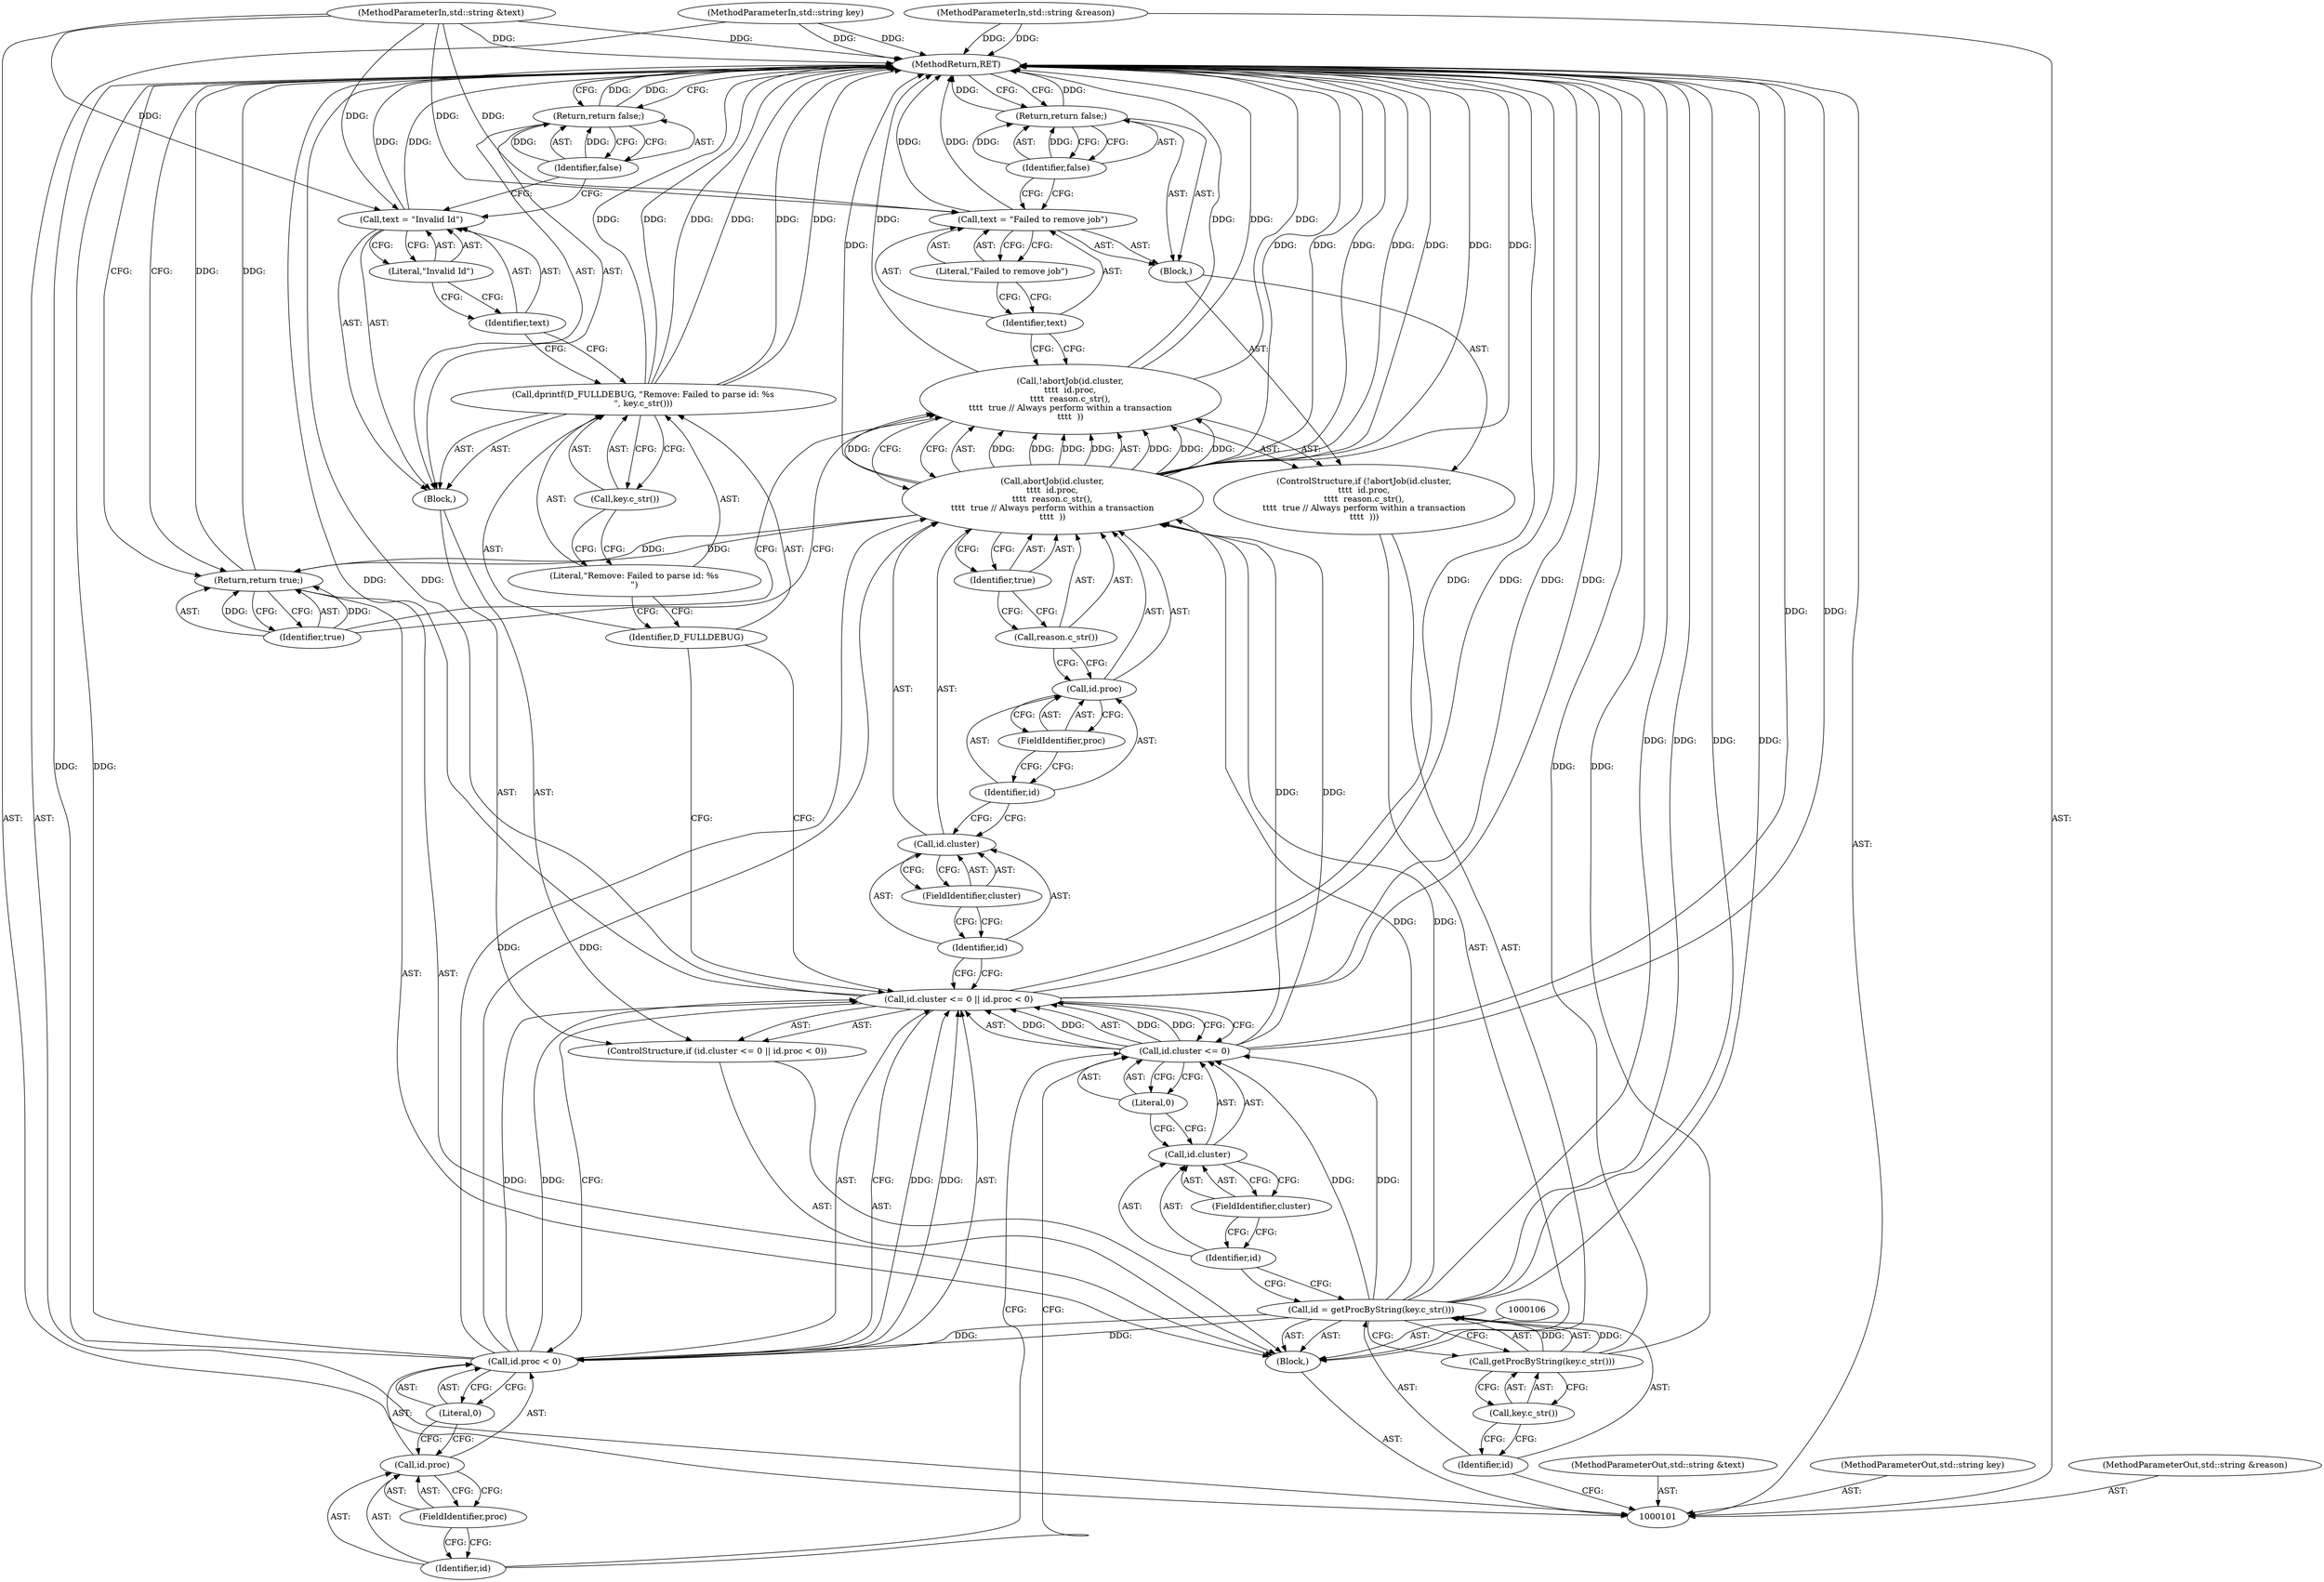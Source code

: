 digraph "0_htcondor_8f9b304c4f6c0a98dafa61b2c0e4beb3b70e4c84_3" {
"1000152" [label="(MethodReturn,RET)"];
"1000102" [label="(MethodParameterIn,std::string key)"];
"1000213" [label="(MethodParameterOut,std::string key)"];
"1000103" [label="(MethodParameterIn,std::string &reason)"];
"1000214" [label="(MethodParameterOut,std::string &reason)"];
"1000104" [label="(MethodParameterIn,std::string &text)"];
"1000215" [label="(MethodParameterOut,std::string &text)"];
"1000133" [label="(ControlStructure,if (!abortJob(id.cluster,\n\t\t\t\t  id.proc,\n\t\t\t\t  reason.c_str(),\n\t\t\t\t  true // Always perform within a transaction\n\t\t\t\t  )))"];
"1000136" [label="(Call,id.cluster)"];
"1000137" [label="(Identifier,id)"];
"1000138" [label="(FieldIdentifier,cluster)"];
"1000134" [label="(Call,!abortJob(id.cluster,\n\t\t\t\t  id.proc,\n\t\t\t\t  reason.c_str(),\n\t\t\t\t  true // Always perform within a transaction\n\t\t\t\t  ))"];
"1000135" [label="(Call,abortJob(id.cluster,\n\t\t\t\t  id.proc,\n\t\t\t\t  reason.c_str(),\n\t\t\t\t  true // Always perform within a transaction\n\t\t\t\t  ))"];
"1000139" [label="(Call,id.proc)"];
"1000140" [label="(Identifier,id)"];
"1000141" [label="(FieldIdentifier,proc)"];
"1000142" [label="(Call,reason.c_str())"];
"1000143" [label="(Identifier,true)"];
"1000144" [label="(Block,)"];
"1000145" [label="(Call,text = \"Failed to remove job\")"];
"1000146" [label="(Identifier,text)"];
"1000147" [label="(Literal,\"Failed to remove job\")"];
"1000148" [label="(Return,return false;)"];
"1000149" [label="(Identifier,false)"];
"1000150" [label="(Return,return true;)"];
"1000151" [label="(Identifier,true)"];
"1000105" [label="(Block,)"];
"1000107" [label="(Call,id = getProcByString(key.c_str()))"];
"1000108" [label="(Identifier,id)"];
"1000109" [label="(Call,getProcByString(key.c_str()))"];
"1000110" [label="(Call,key.c_str())"];
"1000112" [label="(Call,id.cluster <= 0 || id.proc < 0)"];
"1000113" [label="(Call,id.cluster <= 0)"];
"1000114" [label="(Call,id.cluster)"];
"1000115" [label="(Identifier,id)"];
"1000116" [label="(FieldIdentifier,cluster)"];
"1000117" [label="(Literal,0)"];
"1000118" [label="(Call,id.proc < 0)"];
"1000119" [label="(Call,id.proc)"];
"1000120" [label="(Identifier,id)"];
"1000121" [label="(FieldIdentifier,proc)"];
"1000122" [label="(Literal,0)"];
"1000123" [label="(Block,)"];
"1000111" [label="(ControlStructure,if (id.cluster <= 0 || id.proc < 0))"];
"1000124" [label="(Call,dprintf(D_FULLDEBUG, \"Remove: Failed to parse id: %s\n\", key.c_str()))"];
"1000125" [label="(Identifier,D_FULLDEBUG)"];
"1000126" [label="(Literal,\"Remove: Failed to parse id: %s\n\")"];
"1000127" [label="(Call,key.c_str())"];
"1000128" [label="(Call,text = \"Invalid Id\")"];
"1000129" [label="(Identifier,text)"];
"1000130" [label="(Literal,\"Invalid Id\")"];
"1000131" [label="(Return,return false;)"];
"1000132" [label="(Identifier,false)"];
"1000152" -> "1000101"  [label="AST: "];
"1000152" -> "1000131"  [label="CFG: "];
"1000152" -> "1000148"  [label="CFG: "];
"1000152" -> "1000150"  [label="CFG: "];
"1000135" -> "1000152"  [label="DDG: "];
"1000135" -> "1000152"  [label="DDG: "];
"1000135" -> "1000152"  [label="DDG: "];
"1000135" -> "1000152"  [label="DDG: "];
"1000124" -> "1000152"  [label="DDG: "];
"1000124" -> "1000152"  [label="DDG: "];
"1000124" -> "1000152"  [label="DDG: "];
"1000107" -> "1000152"  [label="DDG: "];
"1000107" -> "1000152"  [label="DDG: "];
"1000104" -> "1000152"  [label="DDG: "];
"1000113" -> "1000152"  [label="DDG: "];
"1000112" -> "1000152"  [label="DDG: "];
"1000112" -> "1000152"  [label="DDG: "];
"1000112" -> "1000152"  [label="DDG: "];
"1000118" -> "1000152"  [label="DDG: "];
"1000145" -> "1000152"  [label="DDG: "];
"1000128" -> "1000152"  [label="DDG: "];
"1000103" -> "1000152"  [label="DDG: "];
"1000134" -> "1000152"  [label="DDG: "];
"1000134" -> "1000152"  [label="DDG: "];
"1000102" -> "1000152"  [label="DDG: "];
"1000109" -> "1000152"  [label="DDG: "];
"1000148" -> "1000152"  [label="DDG: "];
"1000131" -> "1000152"  [label="DDG: "];
"1000150" -> "1000152"  [label="DDG: "];
"1000102" -> "1000101"  [label="AST: "];
"1000102" -> "1000152"  [label="DDG: "];
"1000213" -> "1000101"  [label="AST: "];
"1000103" -> "1000101"  [label="AST: "];
"1000103" -> "1000152"  [label="DDG: "];
"1000214" -> "1000101"  [label="AST: "];
"1000104" -> "1000101"  [label="AST: "];
"1000104" -> "1000152"  [label="DDG: "];
"1000104" -> "1000128"  [label="DDG: "];
"1000104" -> "1000145"  [label="DDG: "];
"1000215" -> "1000101"  [label="AST: "];
"1000133" -> "1000105"  [label="AST: "];
"1000134" -> "1000133"  [label="AST: "];
"1000144" -> "1000133"  [label="AST: "];
"1000136" -> "1000135"  [label="AST: "];
"1000136" -> "1000138"  [label="CFG: "];
"1000137" -> "1000136"  [label="AST: "];
"1000138" -> "1000136"  [label="AST: "];
"1000140" -> "1000136"  [label="CFG: "];
"1000137" -> "1000136"  [label="AST: "];
"1000137" -> "1000112"  [label="CFG: "];
"1000138" -> "1000137"  [label="CFG: "];
"1000138" -> "1000136"  [label="AST: "];
"1000138" -> "1000137"  [label="CFG: "];
"1000136" -> "1000138"  [label="CFG: "];
"1000134" -> "1000133"  [label="AST: "];
"1000134" -> "1000135"  [label="CFG: "];
"1000135" -> "1000134"  [label="AST: "];
"1000146" -> "1000134"  [label="CFG: "];
"1000151" -> "1000134"  [label="CFG: "];
"1000134" -> "1000152"  [label="DDG: "];
"1000134" -> "1000152"  [label="DDG: "];
"1000135" -> "1000134"  [label="DDG: "];
"1000135" -> "1000134"  [label="DDG: "];
"1000135" -> "1000134"  [label="DDG: "];
"1000135" -> "1000134"  [label="DDG: "];
"1000135" -> "1000134"  [label="AST: "];
"1000135" -> "1000143"  [label="CFG: "];
"1000136" -> "1000135"  [label="AST: "];
"1000139" -> "1000135"  [label="AST: "];
"1000142" -> "1000135"  [label="AST: "];
"1000143" -> "1000135"  [label="AST: "];
"1000134" -> "1000135"  [label="CFG: "];
"1000135" -> "1000152"  [label="DDG: "];
"1000135" -> "1000152"  [label="DDG: "];
"1000135" -> "1000152"  [label="DDG: "];
"1000135" -> "1000152"  [label="DDG: "];
"1000135" -> "1000134"  [label="DDG: "];
"1000135" -> "1000134"  [label="DDG: "];
"1000135" -> "1000134"  [label="DDG: "];
"1000135" -> "1000134"  [label="DDG: "];
"1000107" -> "1000135"  [label="DDG: "];
"1000113" -> "1000135"  [label="DDG: "];
"1000118" -> "1000135"  [label="DDG: "];
"1000135" -> "1000150"  [label="DDG: "];
"1000139" -> "1000135"  [label="AST: "];
"1000139" -> "1000141"  [label="CFG: "];
"1000140" -> "1000139"  [label="AST: "];
"1000141" -> "1000139"  [label="AST: "];
"1000142" -> "1000139"  [label="CFG: "];
"1000140" -> "1000139"  [label="AST: "];
"1000140" -> "1000136"  [label="CFG: "];
"1000141" -> "1000140"  [label="CFG: "];
"1000141" -> "1000139"  [label="AST: "];
"1000141" -> "1000140"  [label="CFG: "];
"1000139" -> "1000141"  [label="CFG: "];
"1000142" -> "1000135"  [label="AST: "];
"1000142" -> "1000139"  [label="CFG: "];
"1000143" -> "1000142"  [label="CFG: "];
"1000143" -> "1000135"  [label="AST: "];
"1000143" -> "1000142"  [label="CFG: "];
"1000135" -> "1000143"  [label="CFG: "];
"1000144" -> "1000133"  [label="AST: "];
"1000145" -> "1000144"  [label="AST: "];
"1000148" -> "1000144"  [label="AST: "];
"1000145" -> "1000144"  [label="AST: "];
"1000145" -> "1000147"  [label="CFG: "];
"1000146" -> "1000145"  [label="AST: "];
"1000147" -> "1000145"  [label="AST: "];
"1000149" -> "1000145"  [label="CFG: "];
"1000145" -> "1000152"  [label="DDG: "];
"1000104" -> "1000145"  [label="DDG: "];
"1000146" -> "1000145"  [label="AST: "];
"1000146" -> "1000134"  [label="CFG: "];
"1000147" -> "1000146"  [label="CFG: "];
"1000147" -> "1000145"  [label="AST: "];
"1000147" -> "1000146"  [label="CFG: "];
"1000145" -> "1000147"  [label="CFG: "];
"1000148" -> "1000144"  [label="AST: "];
"1000148" -> "1000149"  [label="CFG: "];
"1000149" -> "1000148"  [label="AST: "];
"1000152" -> "1000148"  [label="CFG: "];
"1000148" -> "1000152"  [label="DDG: "];
"1000149" -> "1000148"  [label="DDG: "];
"1000149" -> "1000148"  [label="AST: "];
"1000149" -> "1000145"  [label="CFG: "];
"1000148" -> "1000149"  [label="CFG: "];
"1000149" -> "1000148"  [label="DDG: "];
"1000150" -> "1000105"  [label="AST: "];
"1000150" -> "1000151"  [label="CFG: "];
"1000151" -> "1000150"  [label="AST: "];
"1000152" -> "1000150"  [label="CFG: "];
"1000150" -> "1000152"  [label="DDG: "];
"1000151" -> "1000150"  [label="DDG: "];
"1000135" -> "1000150"  [label="DDG: "];
"1000151" -> "1000150"  [label="AST: "];
"1000151" -> "1000134"  [label="CFG: "];
"1000150" -> "1000151"  [label="CFG: "];
"1000151" -> "1000150"  [label="DDG: "];
"1000105" -> "1000101"  [label="AST: "];
"1000106" -> "1000105"  [label="AST: "];
"1000107" -> "1000105"  [label="AST: "];
"1000111" -> "1000105"  [label="AST: "];
"1000133" -> "1000105"  [label="AST: "];
"1000150" -> "1000105"  [label="AST: "];
"1000107" -> "1000105"  [label="AST: "];
"1000107" -> "1000109"  [label="CFG: "];
"1000108" -> "1000107"  [label="AST: "];
"1000109" -> "1000107"  [label="AST: "];
"1000115" -> "1000107"  [label="CFG: "];
"1000107" -> "1000152"  [label="DDG: "];
"1000107" -> "1000152"  [label="DDG: "];
"1000109" -> "1000107"  [label="DDG: "];
"1000107" -> "1000113"  [label="DDG: "];
"1000107" -> "1000118"  [label="DDG: "];
"1000107" -> "1000135"  [label="DDG: "];
"1000108" -> "1000107"  [label="AST: "];
"1000108" -> "1000101"  [label="CFG: "];
"1000110" -> "1000108"  [label="CFG: "];
"1000109" -> "1000107"  [label="AST: "];
"1000109" -> "1000110"  [label="CFG: "];
"1000110" -> "1000109"  [label="AST: "];
"1000107" -> "1000109"  [label="CFG: "];
"1000109" -> "1000152"  [label="DDG: "];
"1000109" -> "1000107"  [label="DDG: "];
"1000110" -> "1000109"  [label="AST: "];
"1000110" -> "1000108"  [label="CFG: "];
"1000109" -> "1000110"  [label="CFG: "];
"1000112" -> "1000111"  [label="AST: "];
"1000112" -> "1000113"  [label="CFG: "];
"1000112" -> "1000118"  [label="CFG: "];
"1000113" -> "1000112"  [label="AST: "];
"1000118" -> "1000112"  [label="AST: "];
"1000125" -> "1000112"  [label="CFG: "];
"1000137" -> "1000112"  [label="CFG: "];
"1000112" -> "1000152"  [label="DDG: "];
"1000112" -> "1000152"  [label="DDG: "];
"1000112" -> "1000152"  [label="DDG: "];
"1000113" -> "1000112"  [label="DDG: "];
"1000113" -> "1000112"  [label="DDG: "];
"1000118" -> "1000112"  [label="DDG: "];
"1000118" -> "1000112"  [label="DDG: "];
"1000113" -> "1000112"  [label="AST: "];
"1000113" -> "1000117"  [label="CFG: "];
"1000114" -> "1000113"  [label="AST: "];
"1000117" -> "1000113"  [label="AST: "];
"1000120" -> "1000113"  [label="CFG: "];
"1000112" -> "1000113"  [label="CFG: "];
"1000113" -> "1000152"  [label="DDG: "];
"1000113" -> "1000112"  [label="DDG: "];
"1000113" -> "1000112"  [label="DDG: "];
"1000107" -> "1000113"  [label="DDG: "];
"1000113" -> "1000135"  [label="DDG: "];
"1000114" -> "1000113"  [label="AST: "];
"1000114" -> "1000116"  [label="CFG: "];
"1000115" -> "1000114"  [label="AST: "];
"1000116" -> "1000114"  [label="AST: "];
"1000117" -> "1000114"  [label="CFG: "];
"1000115" -> "1000114"  [label="AST: "];
"1000115" -> "1000107"  [label="CFG: "];
"1000116" -> "1000115"  [label="CFG: "];
"1000116" -> "1000114"  [label="AST: "];
"1000116" -> "1000115"  [label="CFG: "];
"1000114" -> "1000116"  [label="CFG: "];
"1000117" -> "1000113"  [label="AST: "];
"1000117" -> "1000114"  [label="CFG: "];
"1000113" -> "1000117"  [label="CFG: "];
"1000118" -> "1000112"  [label="AST: "];
"1000118" -> "1000122"  [label="CFG: "];
"1000119" -> "1000118"  [label="AST: "];
"1000122" -> "1000118"  [label="AST: "];
"1000112" -> "1000118"  [label="CFG: "];
"1000118" -> "1000152"  [label="DDG: "];
"1000118" -> "1000112"  [label="DDG: "];
"1000118" -> "1000112"  [label="DDG: "];
"1000107" -> "1000118"  [label="DDG: "];
"1000118" -> "1000135"  [label="DDG: "];
"1000119" -> "1000118"  [label="AST: "];
"1000119" -> "1000121"  [label="CFG: "];
"1000120" -> "1000119"  [label="AST: "];
"1000121" -> "1000119"  [label="AST: "];
"1000122" -> "1000119"  [label="CFG: "];
"1000120" -> "1000119"  [label="AST: "];
"1000120" -> "1000113"  [label="CFG: "];
"1000121" -> "1000120"  [label="CFG: "];
"1000121" -> "1000119"  [label="AST: "];
"1000121" -> "1000120"  [label="CFG: "];
"1000119" -> "1000121"  [label="CFG: "];
"1000122" -> "1000118"  [label="AST: "];
"1000122" -> "1000119"  [label="CFG: "];
"1000118" -> "1000122"  [label="CFG: "];
"1000123" -> "1000111"  [label="AST: "];
"1000124" -> "1000123"  [label="AST: "];
"1000128" -> "1000123"  [label="AST: "];
"1000131" -> "1000123"  [label="AST: "];
"1000111" -> "1000105"  [label="AST: "];
"1000112" -> "1000111"  [label="AST: "];
"1000123" -> "1000111"  [label="AST: "];
"1000124" -> "1000123"  [label="AST: "];
"1000124" -> "1000127"  [label="CFG: "];
"1000125" -> "1000124"  [label="AST: "];
"1000126" -> "1000124"  [label="AST: "];
"1000127" -> "1000124"  [label="AST: "];
"1000129" -> "1000124"  [label="CFG: "];
"1000124" -> "1000152"  [label="DDG: "];
"1000124" -> "1000152"  [label="DDG: "];
"1000124" -> "1000152"  [label="DDG: "];
"1000125" -> "1000124"  [label="AST: "];
"1000125" -> "1000112"  [label="CFG: "];
"1000126" -> "1000125"  [label="CFG: "];
"1000126" -> "1000124"  [label="AST: "];
"1000126" -> "1000125"  [label="CFG: "];
"1000127" -> "1000126"  [label="CFG: "];
"1000127" -> "1000124"  [label="AST: "];
"1000127" -> "1000126"  [label="CFG: "];
"1000124" -> "1000127"  [label="CFG: "];
"1000128" -> "1000123"  [label="AST: "];
"1000128" -> "1000130"  [label="CFG: "];
"1000129" -> "1000128"  [label="AST: "];
"1000130" -> "1000128"  [label="AST: "];
"1000132" -> "1000128"  [label="CFG: "];
"1000128" -> "1000152"  [label="DDG: "];
"1000104" -> "1000128"  [label="DDG: "];
"1000129" -> "1000128"  [label="AST: "];
"1000129" -> "1000124"  [label="CFG: "];
"1000130" -> "1000129"  [label="CFG: "];
"1000130" -> "1000128"  [label="AST: "];
"1000130" -> "1000129"  [label="CFG: "];
"1000128" -> "1000130"  [label="CFG: "];
"1000131" -> "1000123"  [label="AST: "];
"1000131" -> "1000132"  [label="CFG: "];
"1000132" -> "1000131"  [label="AST: "];
"1000152" -> "1000131"  [label="CFG: "];
"1000131" -> "1000152"  [label="DDG: "];
"1000132" -> "1000131"  [label="DDG: "];
"1000132" -> "1000131"  [label="AST: "];
"1000132" -> "1000128"  [label="CFG: "];
"1000131" -> "1000132"  [label="CFG: "];
"1000132" -> "1000131"  [label="DDG: "];
}
